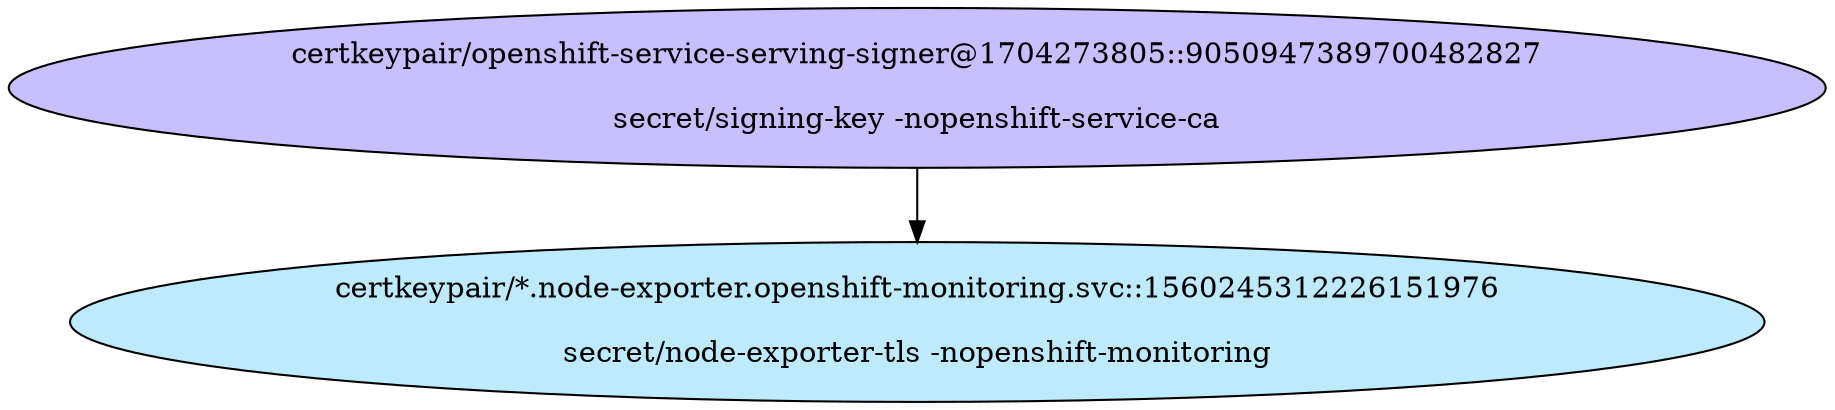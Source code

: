 digraph "Local Certificate" {
  // Node definitions.
  1 [
    label="certkeypair/openshift-service-serving-signer@1704273805::9050947389700482827\n\nsecret/signing-key -nopenshift-service-ca\n"
    style=filled
    fillcolor="#c7bfff"
  ];
  17 [
    label="certkeypair/*.node-exporter.openshift-monitoring.svc::1560245312226151976\n\nsecret/node-exporter-tls -nopenshift-monitoring\n"
    style=filled
    fillcolor="#bdebfd"
  ];

  // Edge definitions.
  1 -> 17;
}